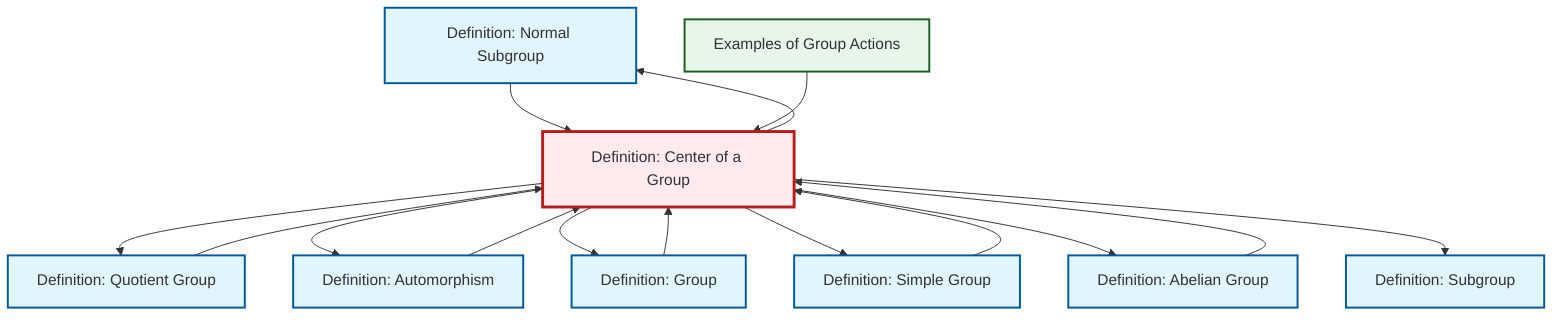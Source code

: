 graph TD
    classDef definition fill:#e1f5fe,stroke:#01579b,stroke-width:2px
    classDef theorem fill:#f3e5f5,stroke:#4a148c,stroke-width:2px
    classDef axiom fill:#fff3e0,stroke:#e65100,stroke-width:2px
    classDef example fill:#e8f5e9,stroke:#1b5e20,stroke-width:2px
    classDef current fill:#ffebee,stroke:#b71c1c,stroke-width:3px
    def-normal-subgroup["Definition: Normal Subgroup"]:::definition
    def-subgroup["Definition: Subgroup"]:::definition
    def-center-of-group["Definition: Center of a Group"]:::definition
    def-simple-group["Definition: Simple Group"]:::definition
    def-automorphism["Definition: Automorphism"]:::definition
    def-abelian-group["Definition: Abelian Group"]:::definition
    def-group["Definition: Group"]:::definition
    def-quotient-group["Definition: Quotient Group"]:::definition
    ex-group-action-examples["Examples of Group Actions"]:::example
    def-abelian-group --> def-center-of-group
    def-quotient-group --> def-center-of-group
    def-group --> def-center-of-group
    def-center-of-group --> def-quotient-group
    def-center-of-group --> def-normal-subgroup
    def-center-of-group --> def-automorphism
    def-simple-group --> def-center-of-group
    def-automorphism --> def-center-of-group
    def-center-of-group --> def-group
    def-center-of-group --> def-simple-group
    def-normal-subgroup --> def-center-of-group
    def-center-of-group --> def-abelian-group
    def-center-of-group --> def-subgroup
    ex-group-action-examples --> def-center-of-group
    class def-center-of-group current